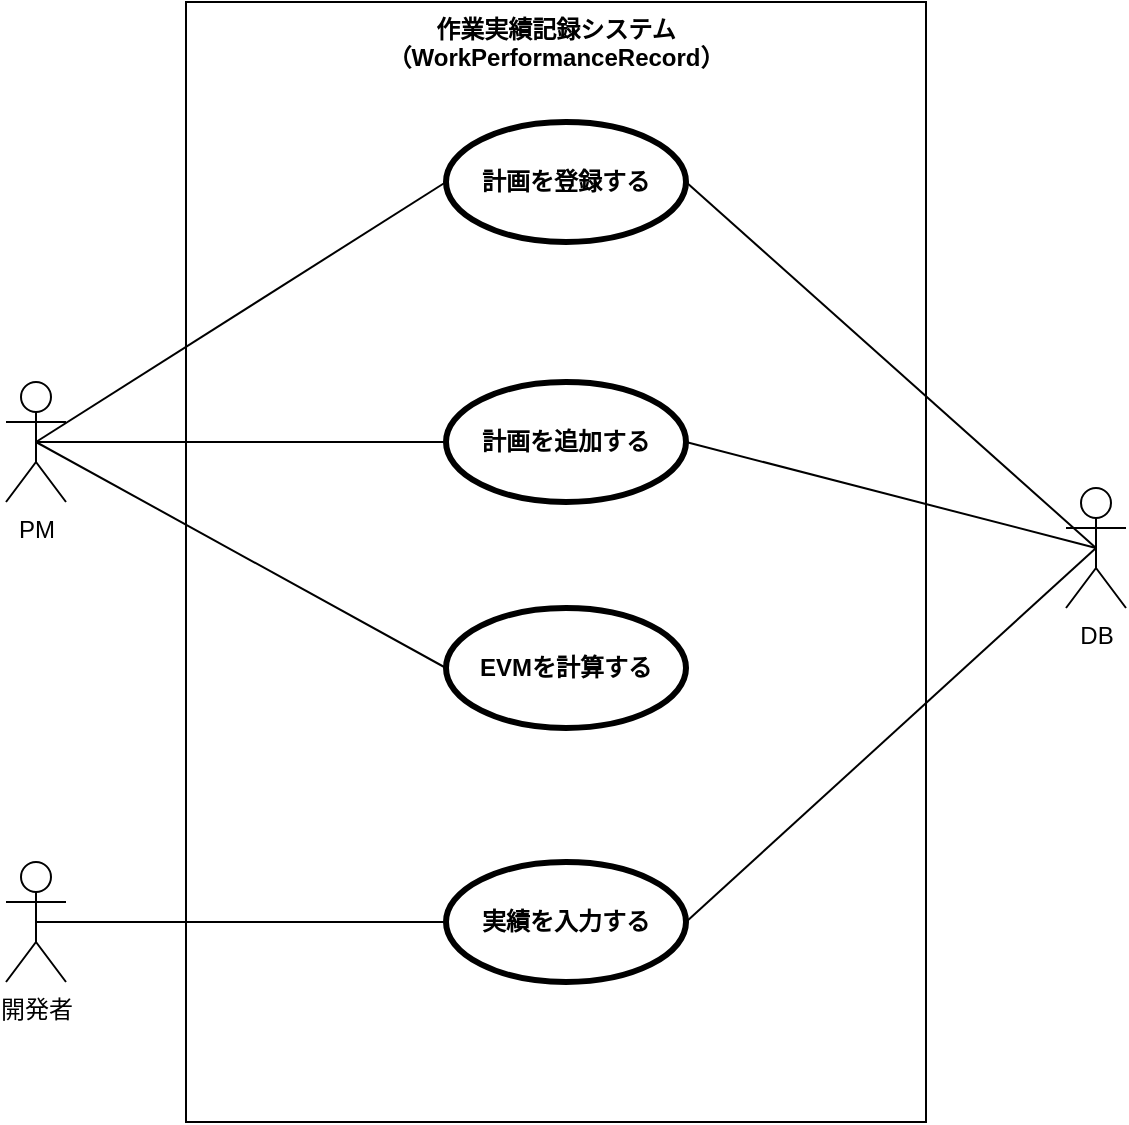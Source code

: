 <mxfile version="12.1.0" type="github" pages="1"><diagram id="hI2utQxbIp1Cc8cgkOwP" name="ページ1"><mxGraphModel dx="1662" dy="713" grid="1" gridSize="10" guides="1" tooltips="1" connect="1" arrows="1" fold="1" page="1" pageScale="1" pageWidth="1169" pageHeight="826" math="0" shadow="0"><root><mxCell id="0"/><mxCell id="1" parent="0"/><mxCell id="SuZoYsEwYBnaBz_8q-Do-1" value="作業実績記録システム&lt;br&gt;（WorkPerformanceRecord）" style="shape=rect;html=1;verticalAlign=top;fontStyle=1;whiteSpace=wrap;align=center;" vertex="1" parent="1"><mxGeometry x="160" y="50" width="370" height="560" as="geometry"/></mxCell><mxCell id="SuZoYsEwYBnaBz_8q-Do-2" value="PM" style="shape=umlActor;html=1;verticalLabelPosition=bottom;verticalAlign=top;align=center;" vertex="1" parent="1"><mxGeometry x="70" y="240" width="30" height="60" as="geometry"/></mxCell><mxCell id="SuZoYsEwYBnaBz_8q-Do-3" value="開発者" style="shape=umlActor;html=1;verticalLabelPosition=bottom;verticalAlign=top;align=center;" vertex="1" parent="1"><mxGeometry x="70" y="480" width="30" height="60" as="geometry"/></mxCell><mxCell id="SuZoYsEwYBnaBz_8q-Do-4" value="DB" style="shape=umlActor;html=1;verticalLabelPosition=bottom;verticalAlign=top;align=center;" vertex="1" parent="1"><mxGeometry x="600" y="293" width="30" height="60" as="geometry"/></mxCell><mxCell id="SuZoYsEwYBnaBz_8q-Do-8" value="計画を登録する" style="shape=ellipse;html=1;strokeWidth=3;fontStyle=1;whiteSpace=wrap;align=center;perimeter=ellipsePerimeter;" vertex="1" parent="1"><mxGeometry x="290" y="110" width="120" height="60" as="geometry"/></mxCell><mxCell id="SuZoYsEwYBnaBz_8q-Do-9" value="実績を入力する" style="shape=ellipse;html=1;strokeWidth=3;fontStyle=1;whiteSpace=wrap;align=center;perimeter=ellipsePerimeter;" vertex="1" parent="1"><mxGeometry x="290" y="480" width="120" height="60" as="geometry"/></mxCell><mxCell id="SuZoYsEwYBnaBz_8q-Do-18" value="" style="edgeStyle=none;html=1;endArrow=none;verticalAlign=bottom;exitX=0.5;exitY=0.5;exitDx=0;exitDy=0;exitPerimeter=0;entryX=0;entryY=0.5;entryDx=0;entryDy=0;" edge="1" parent="1" source="SuZoYsEwYBnaBz_8q-Do-2" target="SuZoYsEwYBnaBz_8q-Do-8"><mxGeometry width="160" relative="1" as="geometry"><mxPoint x="140" y="279.5" as="sourcePoint"/><mxPoint x="300" y="279.5" as="targetPoint"/></mxGeometry></mxCell><mxCell id="SuZoYsEwYBnaBz_8q-Do-19" value="EVMを計算する" style="shape=ellipse;html=1;strokeWidth=3;fontStyle=1;whiteSpace=wrap;align=center;perimeter=ellipsePerimeter;" vertex="1" parent="1"><mxGeometry x="290" y="353" width="120" height="60" as="geometry"/></mxCell><mxCell id="SuZoYsEwYBnaBz_8q-Do-20" value="" style="edgeStyle=none;html=1;endArrow=none;verticalAlign=bottom;exitX=0.5;exitY=0.5;exitDx=0;exitDy=0;exitPerimeter=0;entryX=0;entryY=0.5;entryDx=0;entryDy=0;" edge="1" parent="1" source="SuZoYsEwYBnaBz_8q-Do-2" target="SuZoYsEwYBnaBz_8q-Do-19"><mxGeometry width="160" relative="1" as="geometry"><mxPoint x="50" y="780" as="sourcePoint"/><mxPoint x="210" y="780" as="targetPoint"/></mxGeometry></mxCell><mxCell id="SuZoYsEwYBnaBz_8q-Do-21" value="" style="edgeStyle=none;html=1;endArrow=none;verticalAlign=bottom;exitX=0.5;exitY=0.5;exitDx=0;exitDy=0;exitPerimeter=0;entryX=0;entryY=0.5;entryDx=0;entryDy=0;" edge="1" parent="1" source="SuZoYsEwYBnaBz_8q-Do-3" target="SuZoYsEwYBnaBz_8q-Do-9"><mxGeometry width="160" relative="1" as="geometry"><mxPoint x="50" y="780" as="sourcePoint"/><mxPoint x="210" y="780" as="targetPoint"/></mxGeometry></mxCell><mxCell id="SuZoYsEwYBnaBz_8q-Do-25" value="計画を追加する" style="shape=ellipse;html=1;strokeWidth=3;fontStyle=1;whiteSpace=wrap;align=center;perimeter=ellipsePerimeter;" vertex="1" parent="1"><mxGeometry x="290" y="240" width="120" height="60" as="geometry"/></mxCell><mxCell id="SuZoYsEwYBnaBz_8q-Do-27" value="" style="edgeStyle=none;html=1;endArrow=none;verticalAlign=bottom;exitX=0.5;exitY=0.5;exitDx=0;exitDy=0;exitPerimeter=0;entryX=0;entryY=0.5;entryDx=0;entryDy=0;" edge="1" parent="1" source="SuZoYsEwYBnaBz_8q-Do-2" target="SuZoYsEwYBnaBz_8q-Do-25"><mxGeometry width="160" relative="1" as="geometry"><mxPoint x="130" y="350" as="sourcePoint"/><mxPoint x="290" y="350" as="targetPoint"/></mxGeometry></mxCell><mxCell id="SuZoYsEwYBnaBz_8q-Do-33" value="" style="edgeStyle=none;html=1;endArrow=none;verticalAlign=bottom;entryX=0.5;entryY=0.5;entryDx=0;entryDy=0;entryPerimeter=0;exitX=1;exitY=0.5;exitDx=0;exitDy=0;" edge="1" parent="1" source="SuZoYsEwYBnaBz_8q-Do-8" target="SuZoYsEwYBnaBz_8q-Do-4"><mxGeometry width="160" relative="1" as="geometry"><mxPoint x="70" y="630" as="sourcePoint"/><mxPoint x="230" y="630" as="targetPoint"/></mxGeometry></mxCell><mxCell id="SuZoYsEwYBnaBz_8q-Do-35" value="" style="edgeStyle=none;html=1;endArrow=none;verticalAlign=bottom;entryX=0.5;entryY=0.5;entryDx=0;entryDy=0;entryPerimeter=0;exitX=1;exitY=0.5;exitDx=0;exitDy=0;" edge="1" parent="1" source="SuZoYsEwYBnaBz_8q-Do-25" target="SuZoYsEwYBnaBz_8q-Do-4"><mxGeometry width="160" relative="1" as="geometry"><mxPoint x="70" y="670" as="sourcePoint"/><mxPoint x="230" y="670" as="targetPoint"/></mxGeometry></mxCell><mxCell id="SuZoYsEwYBnaBz_8q-Do-36" value="" style="edgeStyle=none;html=1;endArrow=none;verticalAlign=bottom;exitX=1;exitY=0.5;exitDx=0;exitDy=0;entryX=0.5;entryY=0.5;entryDx=0;entryDy=0;entryPerimeter=0;" edge="1" parent="1" source="SuZoYsEwYBnaBz_8q-Do-9" target="SuZoYsEwYBnaBz_8q-Do-4"><mxGeometry width="160" relative="1" as="geometry"><mxPoint x="70" y="690" as="sourcePoint"/><mxPoint x="590" y="520" as="targetPoint"/></mxGeometry></mxCell></root></mxGraphModel></diagram></mxfile>